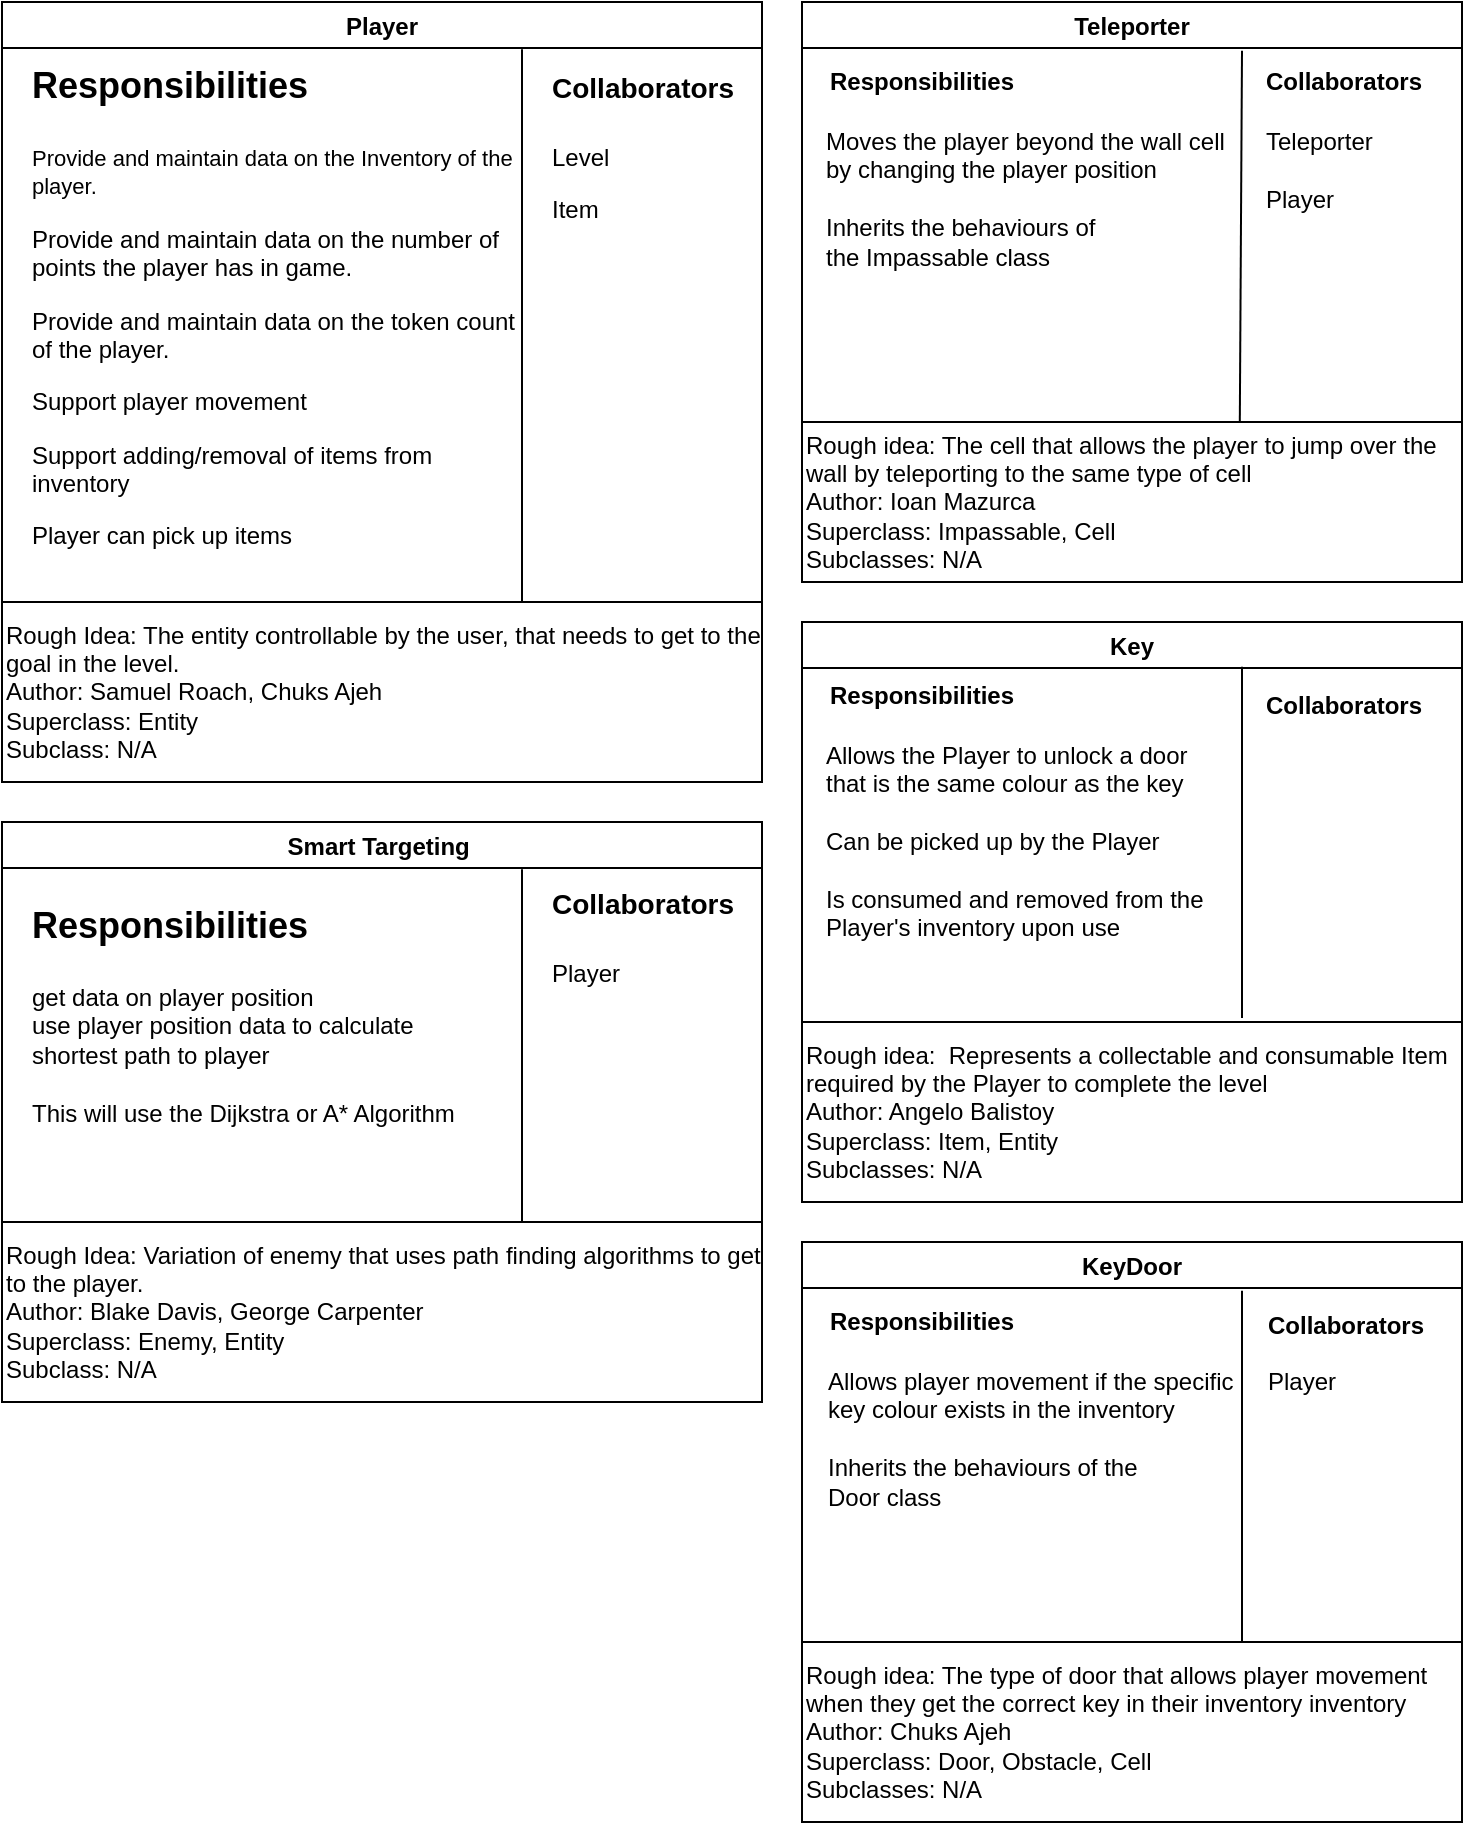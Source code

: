 <mxfile version="12.1.9" type="google" pages="1"><diagram id="99RhbCCzrBjxtIuJ3Jb4" name="Page-1"><mxGraphModel dx="1572" dy="1193" grid="1" gridSize="10" guides="1" tooltips="1" connect="1" arrows="1" fold="1" page="0" pageScale="1" pageWidth="850" pageHeight="1100" math="0" shadow="0"><root><mxCell id="0"/><mxCell id="1" parent="0"/><mxCell id="gS3oTAYzYIqReLPncTjJ-1" value="Player" style="swimlane;" parent="1" vertex="1"><mxGeometry x="-220" y="-120" width="380" height="300" as="geometry"/></mxCell><mxCell id="gS3oTAYzYIqReLPncTjJ-2" value="" style="endArrow=none;html=1;entryX=0.75;entryY=0.118;entryDx=0;entryDy=0;entryPerimeter=0;" parent="gS3oTAYzYIqReLPncTjJ-1" edge="1"><mxGeometry width="50" height="50" relative="1" as="geometry"><mxPoint x="260" y="300" as="sourcePoint"/><mxPoint x="260" y="23.6" as="targetPoint"/></mxGeometry></mxCell><mxCell id="gS3oTAYzYIqReLPncTjJ-3" value="&lt;h1&gt;&lt;font style=&quot;font-size: 18px&quot;&gt;Responsibilities&lt;/font&gt;&lt;/h1&gt;&lt;p&gt;&lt;font style=&quot;font-size: 11px&quot;&gt;Provide and maintain data on the Inventory of the player.&lt;/font&gt;&lt;/p&gt;&lt;p&gt;&lt;font style=&quot;font-size: 12px&quot;&gt;Provide and maintain data on the number of points the player has in game.&lt;/font&gt;&lt;/p&gt;&lt;p&gt;&lt;font style=&quot;font-size: 12px&quot;&gt;Provide and maintain data on the token count of the player.&amp;nbsp;&lt;/font&gt;&lt;/p&gt;&lt;p&gt;&lt;font style=&quot;font-size: 12px&quot;&gt;Support player movement&amp;nbsp;&lt;/font&gt;&lt;/p&gt;&lt;p&gt;&lt;font style=&quot;font-size: 12px&quot;&gt;Support adding/removal of items from inventory&amp;nbsp;&amp;nbsp;&lt;/font&gt;&lt;/p&gt;&lt;p&gt;Player can pick up items&amp;nbsp;&lt;/p&gt;" style="text;html=1;strokeColor=none;fillColor=none;spacing=5;spacingTop=-20;whiteSpace=wrap;overflow=hidden;rounded=0;" parent="gS3oTAYzYIqReLPncTjJ-1" vertex="1"><mxGeometry x="10" y="20" width="250" height="280" as="geometry"/></mxCell><mxCell id="gS3oTAYzYIqReLPncTjJ-4" value="&lt;h1&gt;&lt;font style=&quot;font-size: 14px&quot;&gt;Collaborators&lt;/font&gt;&lt;/h1&gt;&lt;p&gt;&lt;span&gt;Level&amp;nbsp;&lt;/span&gt;&lt;br&gt;&lt;/p&gt;&lt;p&gt;Item&lt;/p&gt;" style="text;html=1;strokeColor=none;fillColor=none;spacing=5;spacingTop=-20;whiteSpace=wrap;overflow=hidden;rounded=0;" parent="gS3oTAYzYIqReLPncTjJ-1" vertex="1"><mxGeometry x="270" y="20" width="110" height="272" as="geometry"/></mxCell><mxCell id="gS3oTAYzYIqReLPncTjJ-5" value="Rough Idea: The entity controllable by the user, that needs to get to the goal in the level.&amp;nbsp;&lt;br&gt;Author: Samuel Roach, Chuks Ajeh&amp;nbsp;&lt;br&gt;Superclass: Entity&lt;br&gt;Subclass: N/A" style="rounded=0;whiteSpace=wrap;html=1;align=left;" parent="1" vertex="1"><mxGeometry x="-220" y="180" width="380" height="90" as="geometry"/></mxCell><mxCell id="gS3oTAYzYIqReLPncTjJ-6" value="Smart Targeting " style="swimlane;startSize=23;" parent="1" vertex="1"><mxGeometry x="-220" y="290" width="380" height="200" as="geometry"/></mxCell><mxCell id="gS3oTAYzYIqReLPncTjJ-7" value="" style="endArrow=none;html=1;exitX=0.75;exitY=1;exitDx=0;exitDy=0;entryX=0.75;entryY=0.118;entryDx=0;entryDy=0;entryPerimeter=0;" parent="gS3oTAYzYIqReLPncTjJ-6" edge="1"><mxGeometry width="50" height="50" relative="1" as="geometry"><mxPoint x="260" y="200" as="sourcePoint"/><mxPoint x="260" y="23.6" as="targetPoint"/></mxGeometry></mxCell><mxCell id="gS3oTAYzYIqReLPncTjJ-8" value="&lt;h1&gt;&lt;font style=&quot;font-size: 18px&quot;&gt;Responsibilities&lt;/font&gt;&lt;/h1&gt;&lt;div&gt;&lt;font&gt;get data on player position&amp;nbsp;&lt;/font&gt;&lt;/div&gt;&lt;div&gt;&lt;font&gt;use player position data to calculate shortest path to player&lt;/font&gt;&lt;/div&gt;&lt;div&gt;&lt;font&gt;&lt;br&gt;&lt;/font&gt;&lt;/div&gt;&lt;div&gt;&lt;font&gt;This will use the Dijkstra or A* Algorithm&lt;/font&gt;&lt;/div&gt;" style="text;html=1;strokeColor=none;fillColor=none;spacing=5;spacingTop=-20;whiteSpace=wrap;overflow=hidden;rounded=0;" parent="gS3oTAYzYIqReLPncTjJ-6" vertex="1"><mxGeometry x="10" y="30" width="240" height="164" as="geometry"/></mxCell><mxCell id="gS3oTAYzYIqReLPncTjJ-9" value="&lt;h1&gt;&lt;font style=&quot;font-size: 14px&quot;&gt;Collaborators&lt;/font&gt;&lt;/h1&gt;&lt;p&gt;Player&lt;/p&gt;&lt;p&gt;&lt;br&gt;&lt;/p&gt;" style="text;html=1;strokeColor=none;fillColor=none;spacing=5;spacingTop=-20;whiteSpace=wrap;overflow=hidden;rounded=0;" parent="gS3oTAYzYIqReLPncTjJ-6" vertex="1"><mxGeometry x="270" y="18" width="110" height="164" as="geometry"/></mxCell><mxCell id="gS3oTAYzYIqReLPncTjJ-10" value="&lt;span style=&quot;white-space: normal&quot;&gt;Rough Idea: Variation of enemy that uses path finding algorithms to get to the player.&lt;/span&gt;&lt;br style=&quot;white-space: normal&quot;&gt;&lt;span style=&quot;white-space: normal&quot;&gt;Author: Blake Davis, George Carpenter&lt;/span&gt;&lt;br style=&quot;white-space: normal&quot;&gt;&lt;span style=&quot;white-space: normal&quot;&gt;Superclass: Enemy, Entity&amp;nbsp;&lt;/span&gt;&lt;br style=&quot;white-space: normal&quot;&gt;&lt;span style=&quot;white-space: normal&quot;&gt;Subclass: N/A&lt;/span&gt;" style="rounded=0;whiteSpace=wrap;html=1;align=left;" parent="1" vertex="1"><mxGeometry x="-220" y="490" width="380" height="90" as="geometry"/></mxCell><mxCell id="gS3oTAYzYIqReLPncTjJ-11" value="Key" style="swimlane;startSize=23;" parent="1" vertex="1"><mxGeometry x="180" y="190" width="330" height="200" as="geometry"/></mxCell><mxCell id="gS3oTAYzYIqReLPncTjJ-12" value="&lt;b&gt;Responsibilities&lt;/b&gt;" style="text;html=1;strokeColor=none;fillColor=none;align=center;verticalAlign=middle;whiteSpace=wrap;rounded=0;" parent="gS3oTAYzYIqReLPncTjJ-11" vertex="1"><mxGeometry x="40" y="27" width="40" height="20" as="geometry"/></mxCell><mxCell id="gS3oTAYzYIqReLPncTjJ-13" value="&lt;b&gt;Collaborators&lt;/b&gt;" style="text;html=1;resizable=0;points=[];autosize=1;align=left;verticalAlign=top;spacingTop=-4;" parent="gS3oTAYzYIqReLPncTjJ-11" vertex="1"><mxGeometry x="230" y="32" width="90" height="20" as="geometry"/></mxCell><mxCell id="gS3oTAYzYIqReLPncTjJ-15" value="Allows the Player to unlock a door&amp;nbsp;&lt;br&gt;that is the same colour as the key&lt;br&gt;&lt;br&gt;Can be picked up by the Player&lt;br&gt;&lt;br&gt;Is consumed and removed from the&lt;br&gt;Player's inventory upon use" style="text;html=1;resizable=0;points=[];autosize=1;align=left;verticalAlign=top;spacingTop=-4;" parent="gS3oTAYzYIqReLPncTjJ-11" vertex="1"><mxGeometry x="10" y="57" width="200" height="100" as="geometry"/></mxCell><mxCell id="gS3oTAYzYIqReLPncTjJ-16" value="" style="endArrow=none;html=1;entryX=0.5;entryY=1;entryDx=0;entryDy=0;exitX=0.5;exitY=0.122;exitDx=0;exitDy=0;exitPerimeter=0;" parent="gS3oTAYzYIqReLPncTjJ-11" edge="1"><mxGeometry width="50" height="50" relative="1" as="geometry"><mxPoint x="220" y="22.4" as="sourcePoint"/><mxPoint x="220" y="198" as="targetPoint"/></mxGeometry></mxCell><mxCell id="gS3oTAYzYIqReLPncTjJ-17" value="Teleporter" style="swimlane;" parent="1" vertex="1"><mxGeometry x="180" y="-120" width="330" height="210" as="geometry"/></mxCell><mxCell id="gS3oTAYzYIqReLPncTjJ-18" value="&lt;b&gt;Responsibilities&lt;/b&gt;" style="text;html=1;strokeColor=none;fillColor=none;align=center;verticalAlign=middle;whiteSpace=wrap;rounded=0;" parent="gS3oTAYzYIqReLPncTjJ-17" vertex="1"><mxGeometry x="40" y="30" width="40" height="20" as="geometry"/></mxCell><mxCell id="gS3oTAYzYIqReLPncTjJ-19" value="" style="endArrow=none;html=1;exitX=0.5;exitY=0.122;exitDx=0;exitDy=0;exitPerimeter=0;entryX=0.662;entryY=0.95;entryDx=0;entryDy=0;entryPerimeter=0;" parent="gS3oTAYzYIqReLPncTjJ-17" target="gS3oTAYzYIqReLPncTjJ-29" edge="1"><mxGeometry width="50" height="50" relative="1" as="geometry"><mxPoint x="220" y="24.4" as="sourcePoint"/><mxPoint x="220" y="265" as="targetPoint"/></mxGeometry></mxCell><mxCell id="gS3oTAYzYIqReLPncTjJ-20" value="&lt;b&gt;Collaborators&lt;/b&gt;" style="text;html=1;resizable=0;points=[];autosize=1;align=left;verticalAlign=top;spacingTop=-4;" parent="gS3oTAYzYIqReLPncTjJ-17" vertex="1"><mxGeometry x="230" y="30" width="90" height="20" as="geometry"/></mxCell><mxCell id="gS3oTAYzYIqReLPncTjJ-21" value="Moves the player beyond the wall cell&lt;br&gt;by changing the player position&lt;br&gt;&lt;br&gt;Inherits the behaviours of&amp;nbsp;&lt;br&gt;the Impassable class" style="text;html=1;resizable=0;points=[];autosize=1;align=left;verticalAlign=top;spacingTop=-4;" parent="gS3oTAYzYIqReLPncTjJ-17" vertex="1"><mxGeometry x="10" y="60" width="210" height="70" as="geometry"/></mxCell><mxCell id="xZK2pZ8gsMquugayld3P-1" value="Teleporter&lt;br&gt;&lt;br&gt;Player" style="text;html=1;resizable=0;points=[];autosize=1;align=left;verticalAlign=top;spacingTop=-4;" vertex="1" parent="gS3oTAYzYIqReLPncTjJ-17"><mxGeometry x="230" y="60" width="70" height="40" as="geometry"/></mxCell><mxCell id="gS3oTAYzYIqReLPncTjJ-29" value="Rough idea: The cell that allows the player to jump over the wall by teleporting to the same type of cell&amp;nbsp;&amp;nbsp;&lt;br&gt;Author: Ioan Mazurca&lt;br&gt;Superclass: Impassable, Cell&amp;nbsp;&lt;br&gt;Subclasses: N/A" style="rounded=0;whiteSpace=wrap;html=1;align=left;" parent="1" vertex="1"><mxGeometry x="180" y="90" width="330" height="80" as="geometry"/></mxCell><mxCell id="gS3oTAYzYIqReLPncTjJ-30" value="&lt;span style=&quot;white-space: normal&quot;&gt;Rough idea:&amp;nbsp; Represents a collectable and consumable Item required by the Player to complete the level&lt;/span&gt;&lt;br style=&quot;white-space: normal&quot;&gt;&lt;span style=&quot;white-space: normal&quot;&gt;Author: Angelo Balistoy&lt;/span&gt;&lt;br style=&quot;white-space: normal&quot;&gt;&lt;span style=&quot;white-space: normal&quot;&gt;Superclass: Item, Entity&lt;/span&gt;&lt;br style=&quot;white-space: normal&quot;&gt;&lt;span style=&quot;white-space: normal&quot;&gt;Subclasses: N/A&lt;/span&gt;" style="rounded=0;whiteSpace=wrap;html=1;align=left;" parent="1" vertex="1"><mxGeometry x="180" y="390" width="330" height="90" as="geometry"/></mxCell><mxCell id="gW7TM54h4JIqrw_lEdEt-1" value="KeyDoor" style="swimlane;" parent="1" vertex="1"><mxGeometry x="180" y="500" width="330" height="290" as="geometry"/></mxCell><mxCell id="gW7TM54h4JIqrw_lEdEt-2" value="&lt;b&gt;Responsibilities&lt;/b&gt;" style="text;html=1;strokeColor=none;fillColor=none;align=center;verticalAlign=middle;whiteSpace=wrap;rounded=0;" parent="gW7TM54h4JIqrw_lEdEt-1" vertex="1"><mxGeometry x="40" y="30" width="40" height="20" as="geometry"/></mxCell><mxCell id="gW7TM54h4JIqrw_lEdEt-3" value="" style="endArrow=none;html=1;entryX=0.5;entryY=1;entryDx=0;entryDy=0;exitX=0.5;exitY=0.122;exitDx=0;exitDy=0;exitPerimeter=0;" parent="gW7TM54h4JIqrw_lEdEt-1" edge="1"><mxGeometry width="50" height="50" relative="1" as="geometry"><mxPoint x="220" y="24.4" as="sourcePoint"/><mxPoint x="220" y="200" as="targetPoint"/></mxGeometry></mxCell><mxCell id="gW7TM54h4JIqrw_lEdEt-4" value="&lt;b&gt;Collaborators&lt;/b&gt;" style="text;html=1;resizable=0;points=[];autosize=1;align=left;verticalAlign=top;spacingTop=-4;" parent="gW7TM54h4JIqrw_lEdEt-1" vertex="1"><mxGeometry x="231" y="32" width="90" height="20" as="geometry"/></mxCell><mxCell id="gW7TM54h4JIqrw_lEdEt-5" value="Player" style="text;html=1;resizable=0;points=[];autosize=1;align=left;verticalAlign=top;spacingTop=-4;" parent="gW7TM54h4JIqrw_lEdEt-1" vertex="1"><mxGeometry x="231" y="60" width="50" height="20" as="geometry"/></mxCell><mxCell id="gW7TM54h4JIqrw_lEdEt-6" value="Allows player movement if&amp;nbsp;the specific &lt;br&gt;key&amp;nbsp;colour exists in the inventory&lt;br&gt;&lt;br&gt;Inherits the behaviours of the &lt;br&gt;Door class" style="text;html=1;resizable=0;points=[];autosize=1;align=left;verticalAlign=top;spacingTop=-4;" parent="gW7TM54h4JIqrw_lEdEt-1" vertex="1"><mxGeometry x="11" y="60" width="220" height="70" as="geometry"/></mxCell><mxCell id="gW7TM54h4JIqrw_lEdEt-7" value="&lt;span style=&quot;white-space: normal&quot;&gt;Rough idea: The type of door that allows player movement when they get the correct key in their inventory inventory&amp;nbsp;&amp;nbsp;&lt;/span&gt;&lt;br style=&quot;white-space: normal&quot;&gt;&lt;span style=&quot;white-space: normal&quot;&gt;Author: Chuks Ajeh&lt;/span&gt;&lt;br style=&quot;white-space: normal&quot;&gt;&lt;span style=&quot;white-space: normal&quot;&gt;Superclass: Door, Obstacle, Cell&amp;nbsp;&lt;/span&gt;&lt;br style=&quot;white-space: normal&quot;&gt;&lt;span style=&quot;white-space: normal&quot;&gt;Subclasses: N/A&lt;/span&gt;" style="rounded=0;whiteSpace=wrap;html=1;align=left;" parent="gW7TM54h4JIqrw_lEdEt-1" vertex="1"><mxGeometry y="200" width="330" height="90" as="geometry"/></mxCell></root></mxGraphModel></diagram></mxfile>